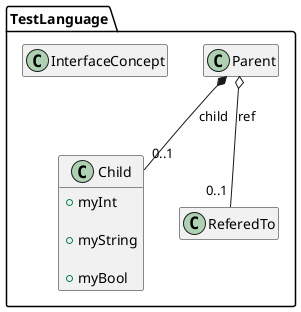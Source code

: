 @startuml

package TestLanguage {

class Child {

+myInt

+myString

+myBool
}
hide empty members

class Parent {
}
hide empty members
Parent o-- "0..1"ReferedTo : ref
Parent *-- "0..1" Child : child

class InterfaceConcept {
}
hide empty members
}
@enduml

